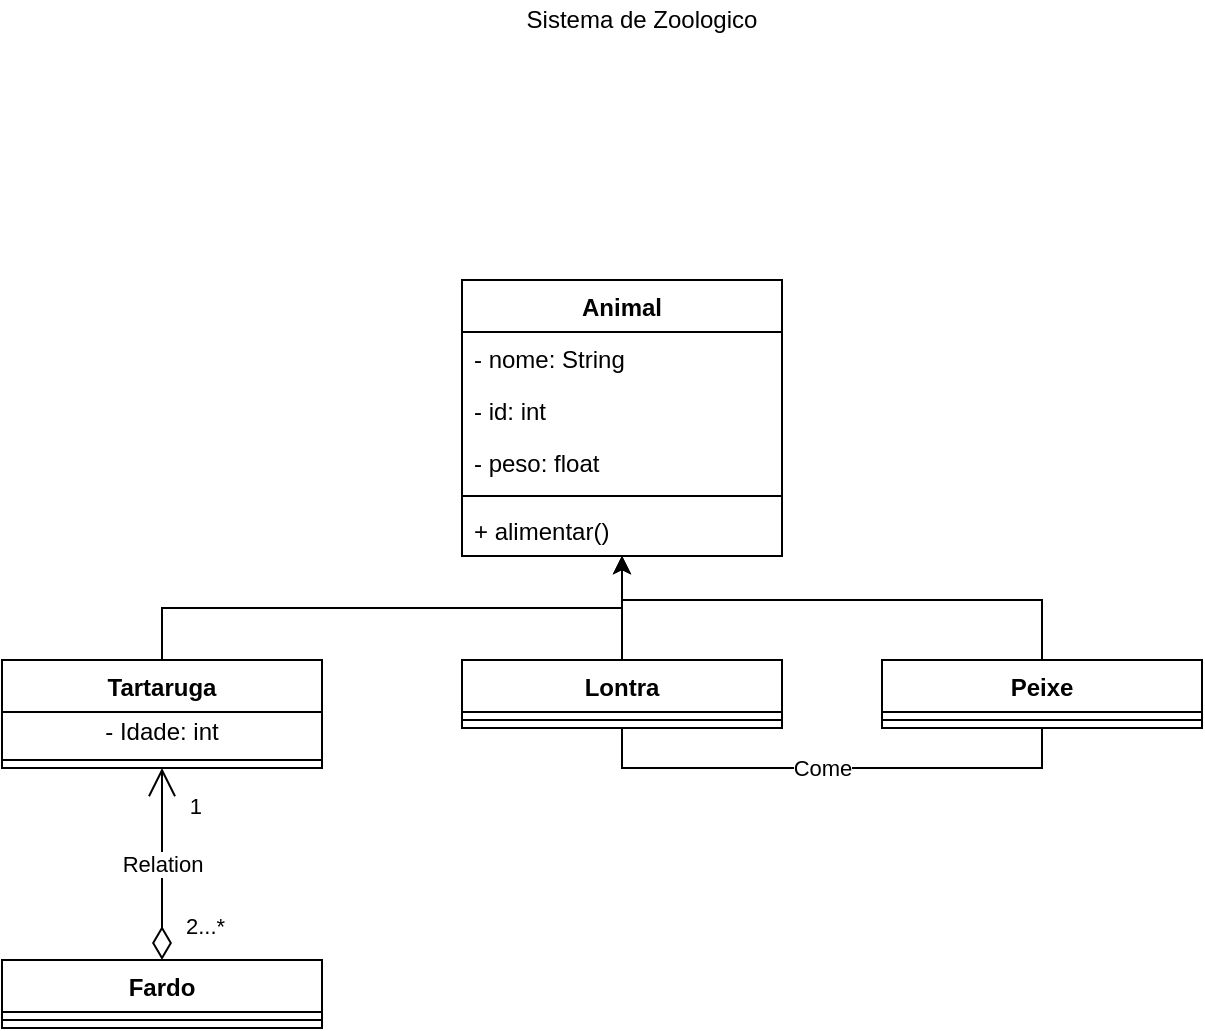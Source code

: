 <mxfile version="14.6.13" type="device"><diagram id="JK939oJRpGkPW69QEY50" name="Página-1"><mxGraphModel dx="981" dy="567" grid="1" gridSize="10" guides="1" tooltips="1" connect="1" arrows="1" fold="1" page="1" pageScale="1" pageWidth="827" pageHeight="1169" math="0" shadow="0"><root><mxCell id="0"/><mxCell id="1" parent="0"/><mxCell id="D_poUJ5LInqlo7o4nzG9-1" value="Sistema de Zoologico" style="text;html=1;strokeColor=none;fillColor=none;align=center;verticalAlign=middle;whiteSpace=wrap;rounded=0;" vertex="1" parent="1"><mxGeometry x="310" y="20" width="140" height="20" as="geometry"/></mxCell><mxCell id="D_poUJ5LInqlo7o4nzG9-2" value="Animal" style="swimlane;fontStyle=1;align=center;verticalAlign=top;childLayout=stackLayout;horizontal=1;startSize=26;horizontalStack=0;resizeParent=1;resizeParentMax=0;resizeLast=0;collapsible=1;marginBottom=0;fontFamily=Helvetica;" vertex="1" parent="1"><mxGeometry x="290" y="160" width="160" height="138" as="geometry"><mxRectangle x="290" y="160" width="70" height="26" as="alternateBounds"/></mxGeometry></mxCell><mxCell id="D_poUJ5LInqlo7o4nzG9-3" value="- nome: String" style="text;strokeColor=none;fillColor=none;align=left;verticalAlign=top;spacingLeft=4;spacingRight=4;overflow=hidden;rotatable=0;points=[[0,0.5],[1,0.5]];portConstraint=eastwest;fontFamily=Helvetica;" vertex="1" parent="D_poUJ5LInqlo7o4nzG9-2"><mxGeometry y="26" width="160" height="26" as="geometry"/></mxCell><mxCell id="D_poUJ5LInqlo7o4nzG9-6" value="- id: int&#10;" style="text;strokeColor=none;fillColor=none;align=left;verticalAlign=top;spacingLeft=4;spacingRight=4;overflow=hidden;rotatable=0;points=[[0,0.5],[1,0.5]];portConstraint=eastwest;fontFamily=Helvetica;" vertex="1" parent="D_poUJ5LInqlo7o4nzG9-2"><mxGeometry y="52" width="160" height="26" as="geometry"/></mxCell><mxCell id="D_poUJ5LInqlo7o4nzG9-7" value="- peso: float&#10;" style="text;strokeColor=none;fillColor=none;align=left;verticalAlign=top;spacingLeft=4;spacingRight=4;overflow=hidden;rotatable=0;points=[[0,0.5],[1,0.5]];portConstraint=eastwest;fontFamily=Helvetica;" vertex="1" parent="D_poUJ5LInqlo7o4nzG9-2"><mxGeometry y="78" width="160" height="26" as="geometry"/></mxCell><mxCell id="D_poUJ5LInqlo7o4nzG9-4" value="" style="line;strokeWidth=1;fillColor=none;align=left;verticalAlign=middle;spacingTop=-1;spacingLeft=3;spacingRight=3;rotatable=0;labelPosition=right;points=[];portConstraint=eastwest;fontFamily=Helvetica;" vertex="1" parent="D_poUJ5LInqlo7o4nzG9-2"><mxGeometry y="104" width="160" height="8" as="geometry"/></mxCell><mxCell id="D_poUJ5LInqlo7o4nzG9-5" value="+ alimentar()" style="text;strokeColor=none;fillColor=none;align=left;verticalAlign=top;spacingLeft=4;spacingRight=4;overflow=hidden;rotatable=0;points=[[0,0.5],[1,0.5]];portConstraint=eastwest;fontFamily=Helvetica;" vertex="1" parent="D_poUJ5LInqlo7o4nzG9-2"><mxGeometry y="112" width="160" height="26" as="geometry"/></mxCell><mxCell id="D_poUJ5LInqlo7o4nzG9-14" style="edgeStyle=orthogonalEdgeStyle;rounded=0;orthogonalLoop=1;jettySize=auto;html=1;fontFamily=Helvetica;exitX=0.5;exitY=0;exitDx=0;exitDy=0;" edge="1" parent="1" source="D_poUJ5LInqlo7o4nzG9-8" target="D_poUJ5LInqlo7o4nzG9-2"><mxGeometry relative="1" as="geometry"/></mxCell><mxCell id="D_poUJ5LInqlo7o4nzG9-8" value="Tartaruga" style="swimlane;fontStyle=1;align=center;verticalAlign=top;childLayout=stackLayout;horizontal=1;startSize=26;horizontalStack=0;resizeParent=1;resizeParentMax=0;resizeLast=0;collapsible=1;marginBottom=0;fontFamily=Helvetica;" vertex="1" parent="1"><mxGeometry x="60" y="350" width="160" height="54" as="geometry"><mxRectangle x="290" y="160" width="70" height="26" as="alternateBounds"/></mxGeometry></mxCell><mxCell id="D_poUJ5LInqlo7o4nzG9-15" value="- Idade: int" style="text;html=1;strokeColor=none;fillColor=none;align=center;verticalAlign=middle;whiteSpace=wrap;rounded=0;fontFamily=Helvetica;" vertex="1" parent="D_poUJ5LInqlo7o4nzG9-8"><mxGeometry y="26" width="160" height="20" as="geometry"/></mxCell><mxCell id="D_poUJ5LInqlo7o4nzG9-12" value="" style="line;strokeWidth=1;fillColor=none;align=left;verticalAlign=middle;spacingTop=-1;spacingLeft=3;spacingRight=3;rotatable=0;labelPosition=right;points=[];portConstraint=eastwest;fontFamily=Helvetica;" vertex="1" parent="D_poUJ5LInqlo7o4nzG9-8"><mxGeometry y="46" width="160" height="8" as="geometry"/></mxCell><mxCell id="D_poUJ5LInqlo7o4nzG9-20" style="edgeStyle=orthogonalEdgeStyle;rounded=0;orthogonalLoop=1;jettySize=auto;html=1;fontFamily=Helvetica;" edge="1" parent="1" source="D_poUJ5LInqlo7o4nzG9-17" target="D_poUJ5LInqlo7o4nzG9-2"><mxGeometry relative="1" as="geometry"/></mxCell><mxCell id="D_poUJ5LInqlo7o4nzG9-24" style="edgeStyle=orthogonalEdgeStyle;rounded=0;orthogonalLoop=1;jettySize=auto;html=1;exitX=0.5;exitY=1;exitDx=0;exitDy=0;entryX=0.5;entryY=1;entryDx=0;entryDy=0;fontFamily=Helvetica;endArrow=none;endFill=0;" edge="1" parent="1" source="D_poUJ5LInqlo7o4nzG9-17" target="D_poUJ5LInqlo7o4nzG9-21"><mxGeometry relative="1" as="geometry"/></mxCell><mxCell id="D_poUJ5LInqlo7o4nzG9-25" value="Come" style="edgeLabel;html=1;align=center;verticalAlign=middle;resizable=0;points=[];fontFamily=Helvetica;" vertex="1" connectable="0" parent="D_poUJ5LInqlo7o4nzG9-24"><mxGeometry x="0.105" y="1" relative="1" as="geometry"><mxPoint x="-18" y="1" as="offset"/></mxGeometry></mxCell><mxCell id="D_poUJ5LInqlo7o4nzG9-17" value="Lontra" style="swimlane;fontStyle=1;align=center;verticalAlign=top;childLayout=stackLayout;horizontal=1;startSize=26;horizontalStack=0;resizeParent=1;resizeParentMax=0;resizeLast=0;collapsible=1;marginBottom=0;fontFamily=Helvetica;" vertex="1" parent="1"><mxGeometry x="290" y="350" width="160" height="34" as="geometry"><mxRectangle x="290" y="160" width="70" height="26" as="alternateBounds"/></mxGeometry></mxCell><mxCell id="D_poUJ5LInqlo7o4nzG9-19" value="" style="line;strokeWidth=1;fillColor=none;align=left;verticalAlign=middle;spacingTop=-1;spacingLeft=3;spacingRight=3;rotatable=0;labelPosition=right;points=[];portConstraint=eastwest;fontFamily=Helvetica;" vertex="1" parent="D_poUJ5LInqlo7o4nzG9-17"><mxGeometry y="26" width="160" height="8" as="geometry"/></mxCell><mxCell id="D_poUJ5LInqlo7o4nzG9-23" style="edgeStyle=orthogonalEdgeStyle;rounded=0;orthogonalLoop=1;jettySize=auto;html=1;fontFamily=Helvetica;" edge="1" parent="1" source="D_poUJ5LInqlo7o4nzG9-21" target="D_poUJ5LInqlo7o4nzG9-2"><mxGeometry relative="1" as="geometry"><Array as="points"><mxPoint x="580" y="320"/><mxPoint x="370" y="320"/></Array></mxGeometry></mxCell><mxCell id="D_poUJ5LInqlo7o4nzG9-21" value="Peixe" style="swimlane;fontStyle=1;align=center;verticalAlign=top;childLayout=stackLayout;horizontal=1;startSize=26;horizontalStack=0;resizeParent=1;resizeParentMax=0;resizeLast=0;collapsible=1;marginBottom=0;fontFamily=Helvetica;" vertex="1" parent="1"><mxGeometry x="500" y="350" width="160" height="34" as="geometry"><mxRectangle x="290" y="160" width="70" height="26" as="alternateBounds"/></mxGeometry></mxCell><mxCell id="D_poUJ5LInqlo7o4nzG9-22" value="" style="line;strokeWidth=1;fillColor=none;align=left;verticalAlign=middle;spacingTop=-1;spacingLeft=3;spacingRight=3;rotatable=0;labelPosition=right;points=[];portConstraint=eastwest;fontFamily=Helvetica;" vertex="1" parent="D_poUJ5LInqlo7o4nzG9-21"><mxGeometry y="26" width="160" height="8" as="geometry"/></mxCell><mxCell id="D_poUJ5LInqlo7o4nzG9-26" value="Fardo" style="swimlane;fontStyle=1;align=center;verticalAlign=top;childLayout=stackLayout;horizontal=1;startSize=26;horizontalStack=0;resizeParent=1;resizeParentMax=0;resizeLast=0;collapsible=1;marginBottom=0;fontFamily=Helvetica;" vertex="1" parent="1"><mxGeometry x="60" y="500" width="160" height="34" as="geometry"><mxRectangle x="290" y="160" width="70" height="26" as="alternateBounds"/></mxGeometry></mxCell><mxCell id="D_poUJ5LInqlo7o4nzG9-30" value="" style="line;strokeWidth=1;fillColor=none;align=left;verticalAlign=middle;spacingTop=-1;spacingLeft=3;spacingRight=3;rotatable=0;labelPosition=right;points=[];portConstraint=eastwest;fontFamily=Helvetica;" vertex="1" parent="D_poUJ5LInqlo7o4nzG9-26"><mxGeometry y="26" width="160" height="8" as="geometry"/></mxCell><mxCell id="D_poUJ5LInqlo7o4nzG9-35" value="Relation" style="endArrow=open;html=1;endSize=12;startArrow=diamondThin;startSize=14;startFill=0;edgeStyle=orthogonalEdgeStyle;fontFamily=Helvetica;" edge="1" parent="1" source="D_poUJ5LInqlo7o4nzG9-26" target="D_poUJ5LInqlo7o4nzG9-8"><mxGeometry relative="1" as="geometry"><mxPoint x="254" y="450" as="sourcePoint"/><mxPoint x="414" y="450" as="targetPoint"/></mxGeometry></mxCell><mxCell id="D_poUJ5LInqlo7o4nzG9-36" value="2...*" style="edgeLabel;resizable=0;html=1;align=left;verticalAlign=top;" connectable="0" vertex="1" parent="D_poUJ5LInqlo7o4nzG9-35"><mxGeometry x="-1" relative="1" as="geometry"><mxPoint x="10" y="-30" as="offset"/></mxGeometry></mxCell><mxCell id="D_poUJ5LInqlo7o4nzG9-37" value="1" style="edgeLabel;resizable=0;html=1;align=right;verticalAlign=top;" connectable="0" vertex="1" parent="D_poUJ5LInqlo7o4nzG9-35"><mxGeometry x="1" relative="1" as="geometry"><mxPoint x="20" y="6" as="offset"/></mxGeometry></mxCell></root></mxGraphModel></diagram></mxfile>